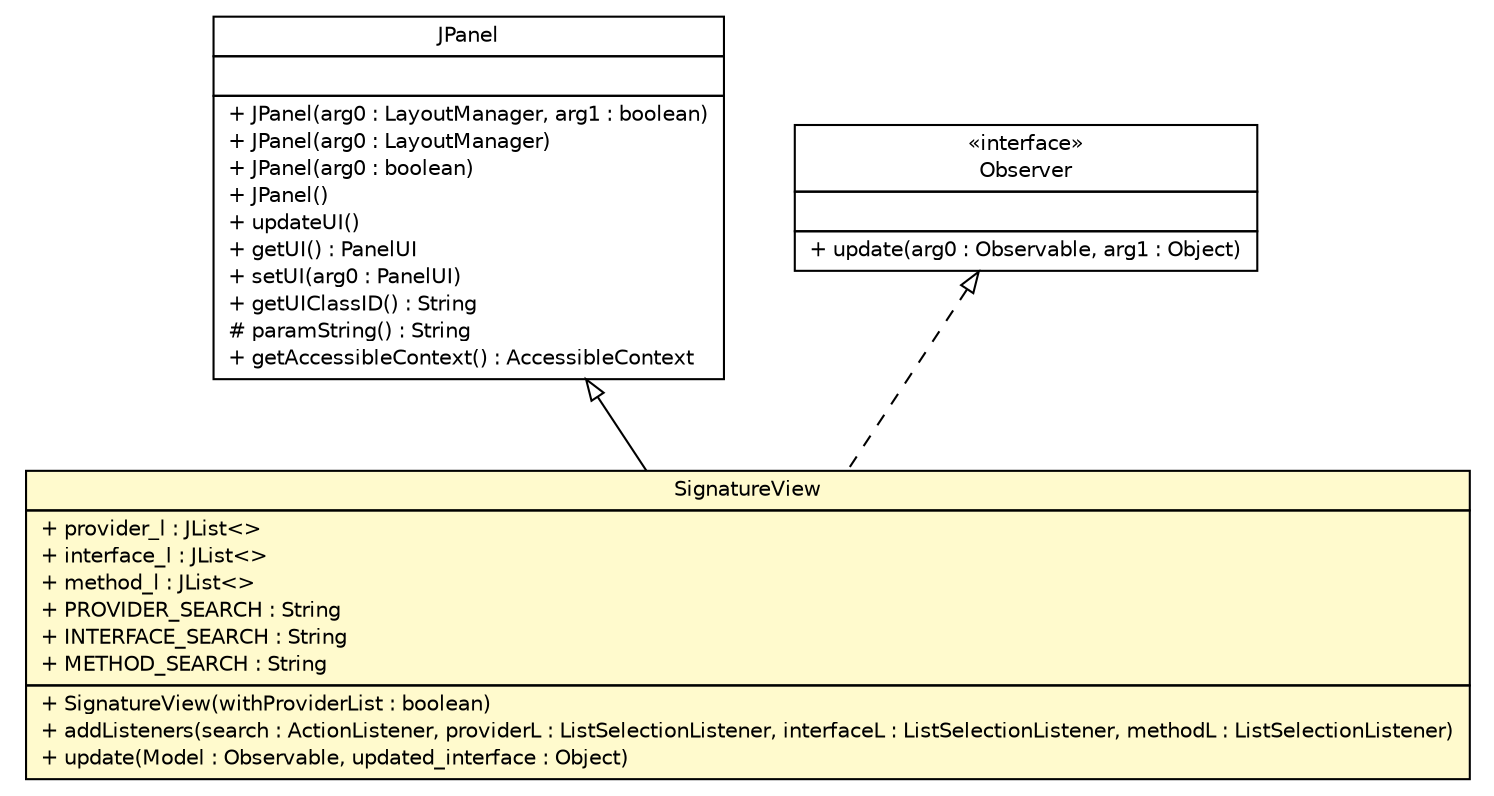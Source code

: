 #!/usr/local/bin/dot
#
# Class diagram 
# Generated by UMLGraph version R5_6 (http://www.umlgraph.org/)
#

digraph G {
	edge [fontname="Helvetica",fontsize=10,labelfontname="Helvetica",labelfontsize=10];
	node [fontname="Helvetica",fontsize=10,shape=plaintext];
	nodesep=0.25;
	ranksep=0.5;
	// sorcer.core.provider.cataloger.ui.SignatureView
	c318084 [label=<<table title="sorcer.core.provider.cataloger.ui.SignatureView" border="0" cellborder="1" cellspacing="0" cellpadding="2" port="p" bgcolor="lemonChiffon" href="./SignatureView.html">
		<tr><td><table border="0" cellspacing="0" cellpadding="1">
<tr><td align="center" balign="center"> SignatureView </td></tr>
		</table></td></tr>
		<tr><td><table border="0" cellspacing="0" cellpadding="1">
<tr><td align="left" balign="left"> + provider_l : JList&lt;&gt; </td></tr>
<tr><td align="left" balign="left"> + interface_l : JList&lt;&gt; </td></tr>
<tr><td align="left" balign="left"> + method_l : JList&lt;&gt; </td></tr>
<tr><td align="left" balign="left"> + PROVIDER_SEARCH : String </td></tr>
<tr><td align="left" balign="left"> + INTERFACE_SEARCH : String </td></tr>
<tr><td align="left" balign="left"> + METHOD_SEARCH : String </td></tr>
		</table></td></tr>
		<tr><td><table border="0" cellspacing="0" cellpadding="1">
<tr><td align="left" balign="left"> + SignatureView(withProviderList : boolean) </td></tr>
<tr><td align="left" balign="left"> + addListeners(search : ActionListener, providerL : ListSelectionListener, interfaceL : ListSelectionListener, methodL : ListSelectionListener) </td></tr>
<tr><td align="left" balign="left"> + update(Model : Observable, updated_interface : Object) </td></tr>
		</table></td></tr>
		</table>>, URL="./SignatureView.html", fontname="Helvetica", fontcolor="black", fontsize=10.0];
	//sorcer.core.provider.cataloger.ui.SignatureView extends javax.swing.JPanel
	c318221:p -> c318084:p [dir=back,arrowtail=empty];
	//sorcer.core.provider.cataloger.ui.SignatureView implements java.util.Observer
	c318222:p -> c318084:p [dir=back,arrowtail=empty,style=dashed];
	// javax.swing.JPanel
	c318221 [label=<<table title="javax.swing.JPanel" border="0" cellborder="1" cellspacing="0" cellpadding="2" port="p" href="http://docs.oracle.com/javase/7/docs/api/javax/swing/JPanel.html">
		<tr><td><table border="0" cellspacing="0" cellpadding="1">
<tr><td align="center" balign="center"> JPanel </td></tr>
		</table></td></tr>
		<tr><td><table border="0" cellspacing="0" cellpadding="1">
<tr><td align="left" balign="left">  </td></tr>
		</table></td></tr>
		<tr><td><table border="0" cellspacing="0" cellpadding="1">
<tr><td align="left" balign="left"> + JPanel(arg0 : LayoutManager, arg1 : boolean) </td></tr>
<tr><td align="left" balign="left"> + JPanel(arg0 : LayoutManager) </td></tr>
<tr><td align="left" balign="left"> + JPanel(arg0 : boolean) </td></tr>
<tr><td align="left" balign="left"> + JPanel() </td></tr>
<tr><td align="left" balign="left"> + updateUI() </td></tr>
<tr><td align="left" balign="left"> + getUI() : PanelUI </td></tr>
<tr><td align="left" balign="left"> + setUI(arg0 : PanelUI) </td></tr>
<tr><td align="left" balign="left"> + getUIClassID() : String </td></tr>
<tr><td align="left" balign="left"> # paramString() : String </td></tr>
<tr><td align="left" balign="left"> + getAccessibleContext() : AccessibleContext </td></tr>
		</table></td></tr>
		</table>>, URL="http://docs.oracle.com/javase/7/docs/api/javax/swing/JPanel.html", fontname="Helvetica", fontcolor="black", fontsize=10.0];
	// java.util.Observer
	c318222 [label=<<table title="java.util.Observer" border="0" cellborder="1" cellspacing="0" cellpadding="2" port="p" href="http://docs.oracle.com/javase/7/docs/api/java/util/Observer.html">
		<tr><td><table border="0" cellspacing="0" cellpadding="1">
<tr><td align="center" balign="center"> &#171;interface&#187; </td></tr>
<tr><td align="center" balign="center"> Observer </td></tr>
		</table></td></tr>
		<tr><td><table border="0" cellspacing="0" cellpadding="1">
<tr><td align="left" balign="left">  </td></tr>
		</table></td></tr>
		<tr><td><table border="0" cellspacing="0" cellpadding="1">
<tr><td align="left" balign="left"> + update(arg0 : Observable, arg1 : Object) </td></tr>
		</table></td></tr>
		</table>>, URL="http://docs.oracle.com/javase/7/docs/api/java/util/Observer.html", fontname="Helvetica", fontcolor="black", fontsize=10.0];
}

